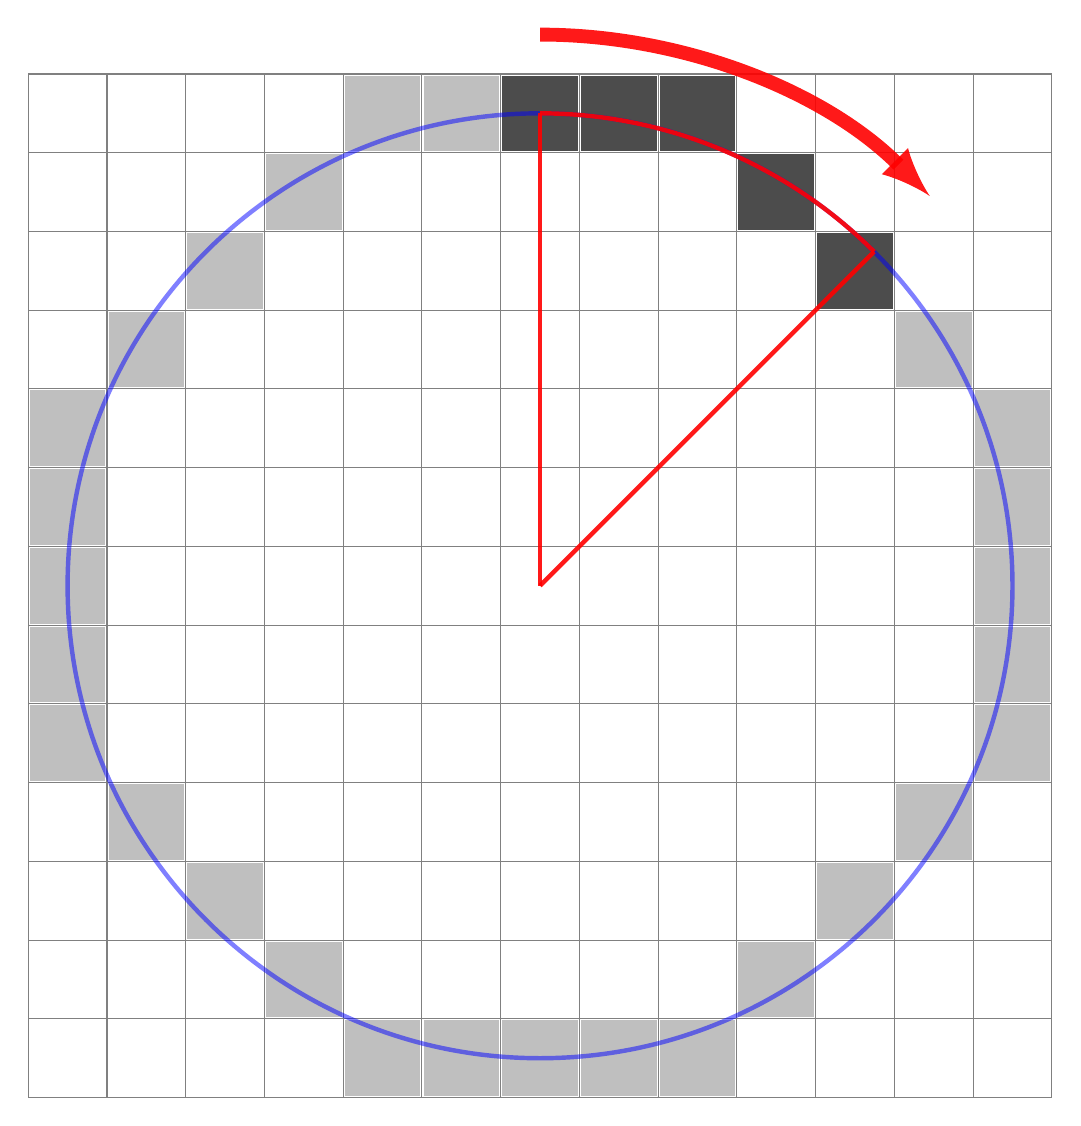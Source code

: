﻿\begin{tikzpicture}[scale=1]

\def\r{6}

\newcommand{\pixel}[3]{\fill[#3] (#1-0.48,#2-0.48) rectangle ++(0.96,0.96);}
\newcommand{\cross}[3]{
\draw[black,very thick] (#1-0.2,#2)--++(0.4,0);
\draw[black,very thick] (#1,#2-0.2)--++(0,0.4);
\node[black, below right] at (#1,#2) {#3};
}



% Arc de cercle de rayon r
\pgfmathtruncatemacro\i{0}
\pgfmathtruncatemacro\j{\r}
\pgfmathtruncatemacro\d{3-2*\r}

\foreach\i in {0,...,\r}{
    \pixel{\j}{\i}{gray!50}   % copies
    \pixel{-\i}{\j}{gray!50}
    \pixel{-\j}{\i}{gray!50}
    \pixel{\i}{-\j}{gray!50}
    \pixel{\j}{-\i}{gray!50}
    \pixel{-\i}{-\j}{gray!50}
    \pixel{-\j}{-\i}{gray!50}

    \pixel{\i}{\j}{black!70}   % original

    \ifnum\d<0
         \pgfmathtruncatemacro\d{\d+4*\i+6}
         \global\let\d\d
   

    \else
         \pgfmathtruncatemacro\d{\d+4*\i-4*\j+10}
         \global\let\d\d
         \pgfmathtruncatemacro\j{\j-1}
         \global\let\j\j

    \fi

    \ifnum\i>\j
        \breakforeach
    \fi
        
}

% Grille
\pgfmathtruncatemacro\xmax{\r +1}
\pgfmathtruncatemacro\ymax{\r +1}

\draw[thin,gray,xshift=-0.5cm,yshift=-0.5cm] (-\xmax+1,-\ymax+1) grid (\xmax,\ymax);

%\draw[->,>=latex,thick] (-\xmax-1,0)--(\xmax+1,0) node[above]{$i$};
%\draw[->,>=latex,thick] (0,-\ymax-1)--(0,\ymax+1) node[left]{$j$};

% \foreach \x in {0,...,\r}{
%     \node[below] at (\x,-0.2) {\tiny $\x$};
% }
% \foreach \y in {0,...,\r}{
%     \node[left] at (-0.2,\y) {\tiny $\y$};
% }


% Vrai cercle
\draw[blue, ultra thick, opacity=0.5] (0,0) circle (\r);

% Arc
\draw[red, ultra thick, opacity=0.9] (0,0) -- (90:\r);
\draw[red, ultra thick, opacity=0.9] (0,0) -- (45:\r);
\draw[red, ultra thick, opacity=0.9] (0,\r) arc (90:45:\r);

\draw[->,>=latex,red, line width = 5pt, opacity=0.9] (0,\r+1) arc (90:45:\r+1);

\end{tikzpicture}
